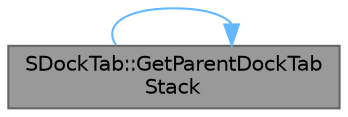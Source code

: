 digraph "SDockTab::GetParentDockTabStack"
{
 // INTERACTIVE_SVG=YES
 // LATEX_PDF_SIZE
  bgcolor="transparent";
  edge [fontname=Helvetica,fontsize=10,labelfontname=Helvetica,labelfontsize=10];
  node [fontname=Helvetica,fontsize=10,shape=box,height=0.2,width=0.4];
  rankdir="LR";
  Node1 [id="Node000001",label="SDockTab::GetParentDockTab\lStack",height=0.2,width=0.4,color="gray40", fillcolor="grey60", style="filled", fontcolor="black",tooltip="Gets the dock tab stack this dockable tab resides within, if any."];
  Node1 -> Node1 [id="edge1_Node000001_Node000001",color="steelblue1",style="solid",tooltip=" "];
}

